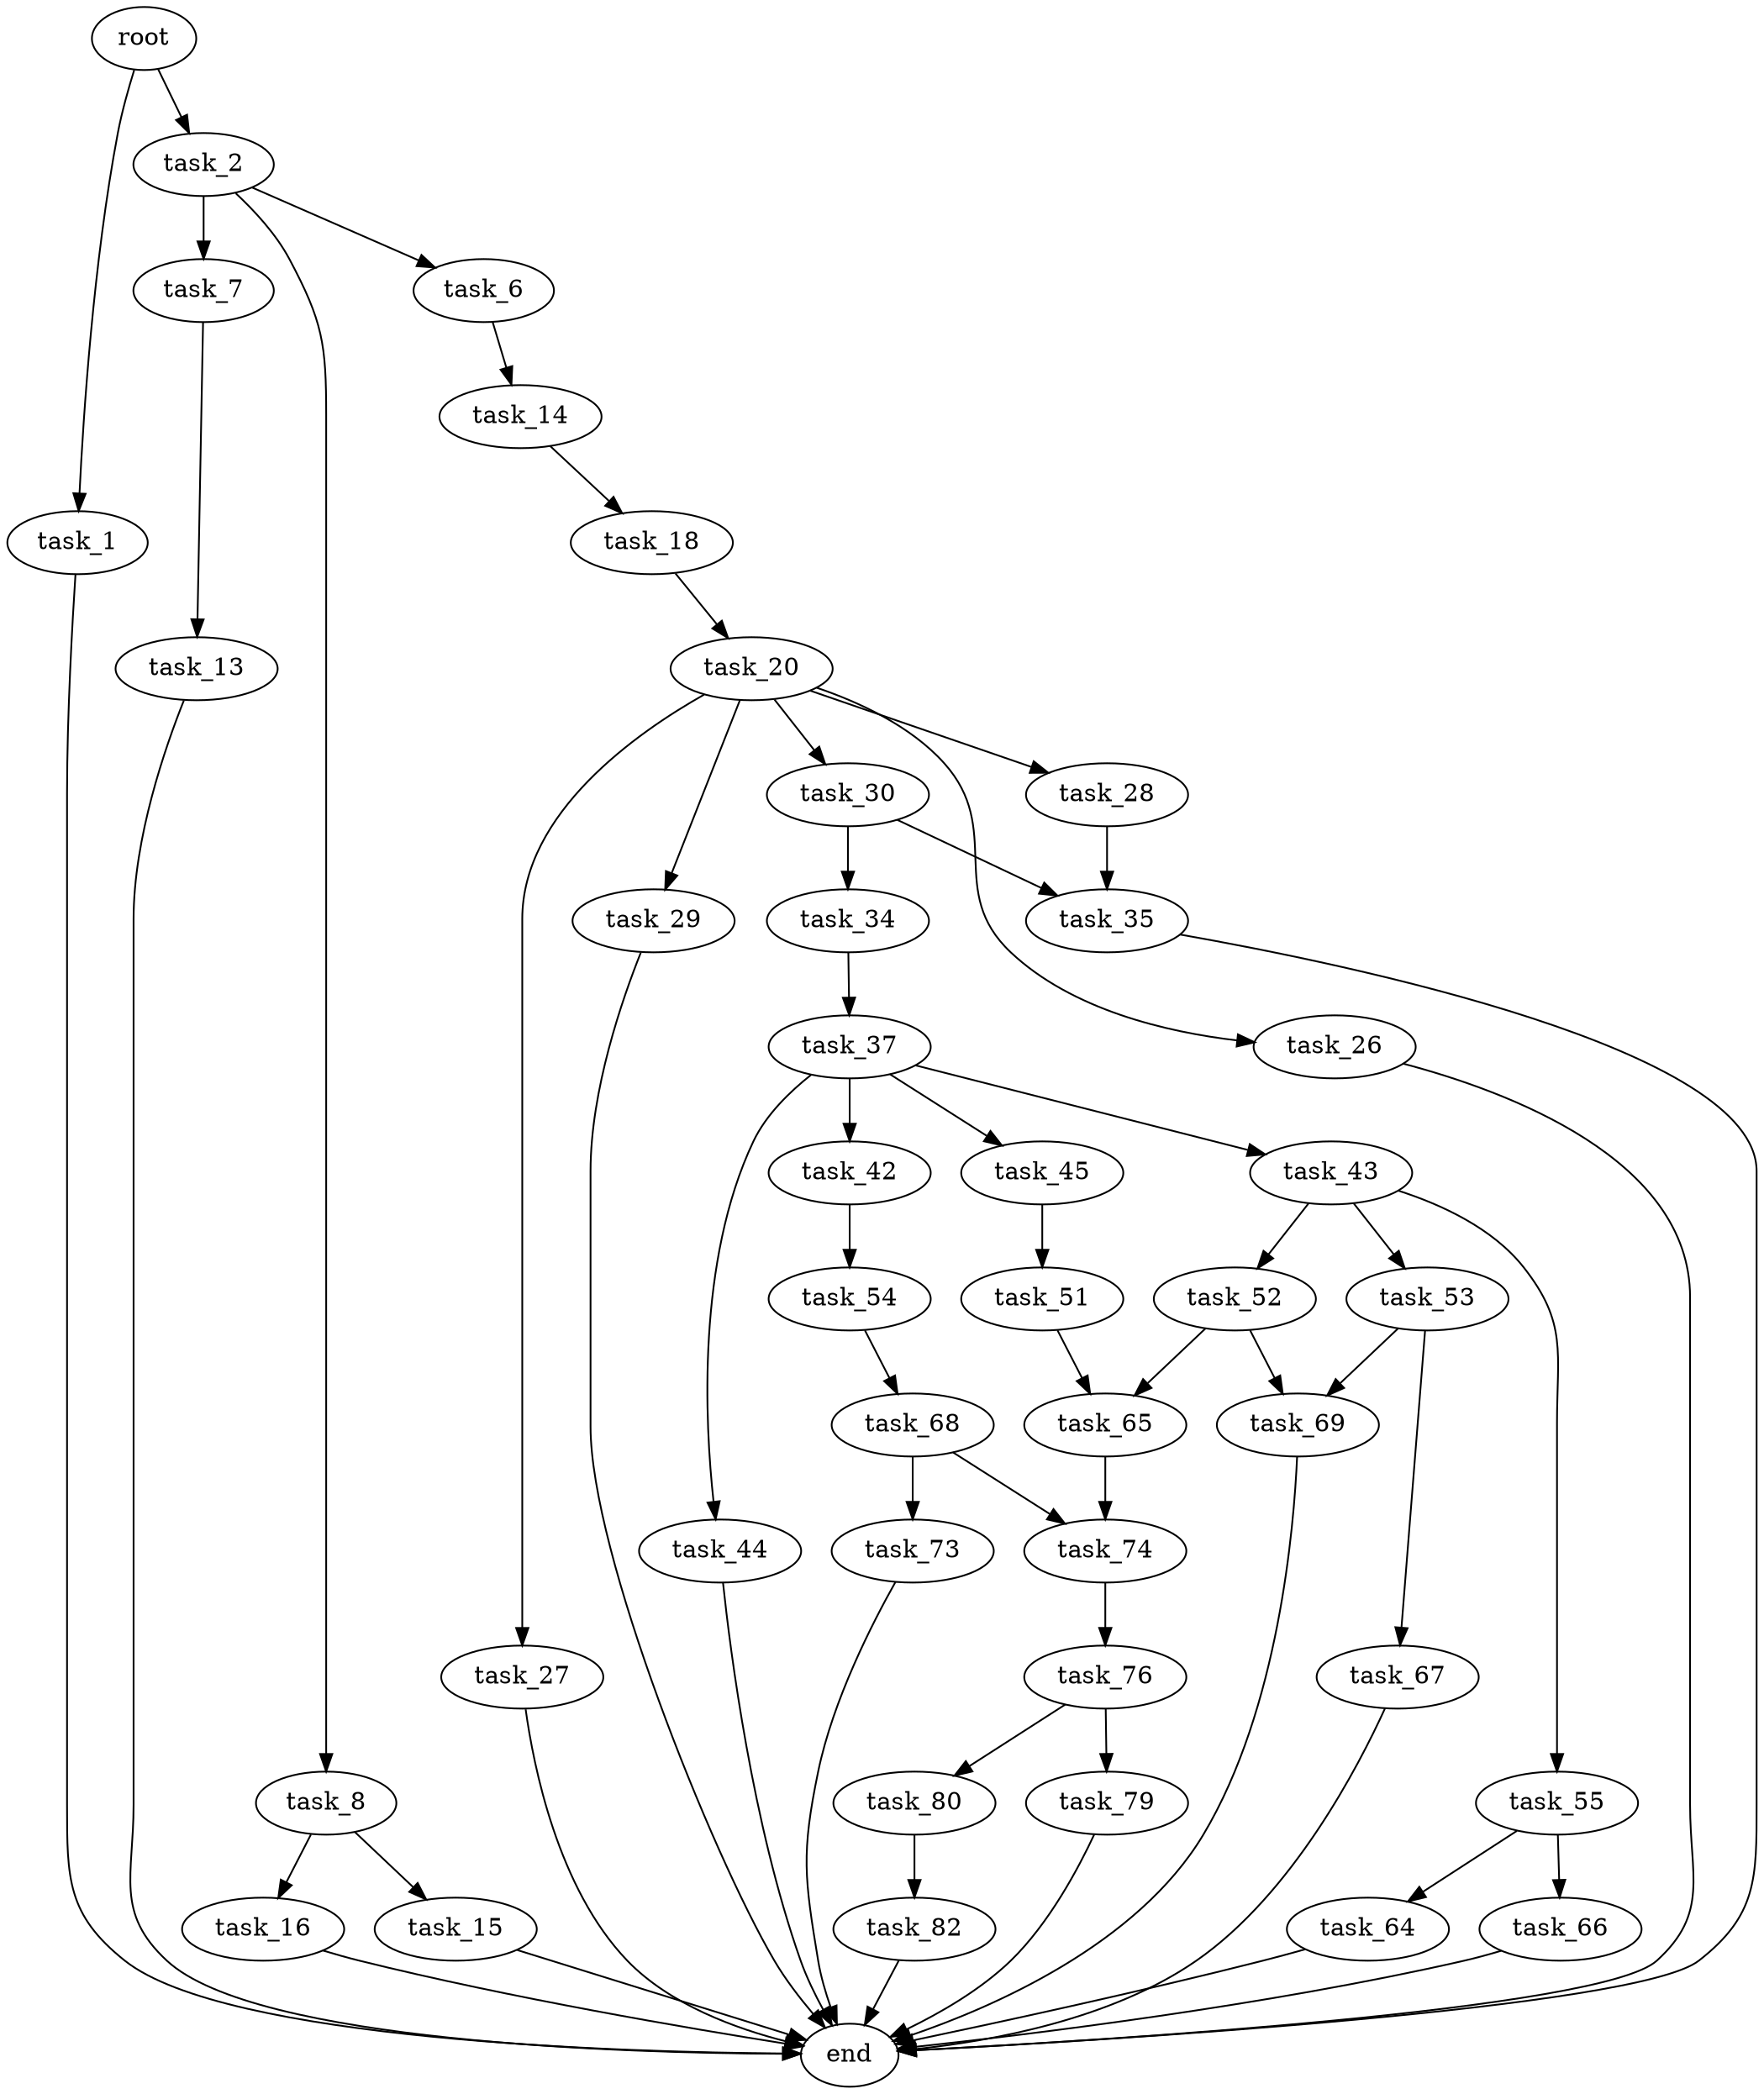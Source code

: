 digraph G {
  root [size="0.000000"];
  task_1 [size="9851730794.000000"];
  task_2 [size="798110380241.000000"];
  end [size="0.000000"];
  task_6 [size="575202551230.000000"];
  task_7 [size="44409718999.000000"];
  task_8 [size="231928233984.000000"];
  task_14 [size="26138157590.000000"];
  task_13 [size="104008577906.000000"];
  task_15 [size="307362927.000000"];
  task_16 [size="1814481332.000000"];
  task_18 [size="3788637175.000000"];
  task_20 [size="116802730876.000000"];
  task_26 [size="403844876805.000000"];
  task_27 [size="17037906526.000000"];
  task_28 [size="549755813888.000000"];
  task_29 [size="317546388300.000000"];
  task_30 [size="782757789696.000000"];
  task_35 [size="138430025921.000000"];
  task_34 [size="1232783781563.000000"];
  task_37 [size="25105918506.000000"];
  task_42 [size="83397999001.000000"];
  task_43 [size="8589934592.000000"];
  task_44 [size="549755813888.000000"];
  task_45 [size="51957787151.000000"];
  task_54 [size="1644425217.000000"];
  task_52 [size="8589934592.000000"];
  task_53 [size="368293445632.000000"];
  task_55 [size="1644258700.000000"];
  task_51 [size="6191947124.000000"];
  task_65 [size="3016775780.000000"];
  task_69 [size="231928233984.000000"];
  task_67 [size="1742093528.000000"];
  task_68 [size="221121408612.000000"];
  task_64 [size="36956123977.000000"];
  task_66 [size="2392323574.000000"];
  task_74 [size="3010195868.000000"];
  task_73 [size="10539872746.000000"];
  task_76 [size="5187239998.000000"];
  task_79 [size="368293445632.000000"];
  task_80 [size="782757789696.000000"];
  task_82 [size="647299460315.000000"];

  root -> task_1 [size="1.000000"];
  root -> task_2 [size="1.000000"];
  task_1 -> end [size="1.000000"];
  task_2 -> task_6 [size="679477248.000000"];
  task_2 -> task_7 [size="679477248.000000"];
  task_2 -> task_8 [size="679477248.000000"];
  task_6 -> task_14 [size="411041792.000000"];
  task_7 -> task_13 [size="209715200.000000"];
  task_8 -> task_15 [size="301989888.000000"];
  task_8 -> task_16 [size="301989888.000000"];
  task_14 -> task_18 [size="33554432.000000"];
  task_13 -> end [size="1.000000"];
  task_15 -> end [size="1.000000"];
  task_16 -> end [size="1.000000"];
  task_18 -> task_20 [size="75497472.000000"];
  task_20 -> task_26 [size="536870912.000000"];
  task_20 -> task_27 [size="536870912.000000"];
  task_20 -> task_28 [size="536870912.000000"];
  task_20 -> task_29 [size="536870912.000000"];
  task_20 -> task_30 [size="536870912.000000"];
  task_26 -> end [size="1.000000"];
  task_27 -> end [size="1.000000"];
  task_28 -> task_35 [size="536870912.000000"];
  task_29 -> end [size="1.000000"];
  task_30 -> task_34 [size="679477248.000000"];
  task_30 -> task_35 [size="679477248.000000"];
  task_35 -> end [size="1.000000"];
  task_34 -> task_37 [size="838860800.000000"];
  task_37 -> task_42 [size="536870912.000000"];
  task_37 -> task_43 [size="536870912.000000"];
  task_37 -> task_44 [size="536870912.000000"];
  task_37 -> task_45 [size="536870912.000000"];
  task_42 -> task_54 [size="75497472.000000"];
  task_43 -> task_52 [size="33554432.000000"];
  task_43 -> task_53 [size="33554432.000000"];
  task_43 -> task_55 [size="33554432.000000"];
  task_44 -> end [size="1.000000"];
  task_45 -> task_51 [size="75497472.000000"];
  task_54 -> task_68 [size="33554432.000000"];
  task_52 -> task_65 [size="33554432.000000"];
  task_52 -> task_69 [size="33554432.000000"];
  task_53 -> task_67 [size="411041792.000000"];
  task_53 -> task_69 [size="411041792.000000"];
  task_55 -> task_64 [size="75497472.000000"];
  task_55 -> task_66 [size="75497472.000000"];
  task_51 -> task_65 [size="411041792.000000"];
  task_65 -> task_74 [size="134217728.000000"];
  task_69 -> end [size="1.000000"];
  task_67 -> end [size="1.000000"];
  task_68 -> task_73 [size="536870912.000000"];
  task_68 -> task_74 [size="536870912.000000"];
  task_64 -> end [size="1.000000"];
  task_66 -> end [size="1.000000"];
  task_74 -> task_76 [size="301989888.000000"];
  task_73 -> end [size="1.000000"];
  task_76 -> task_79 [size="209715200.000000"];
  task_76 -> task_80 [size="209715200.000000"];
  task_79 -> end [size="1.000000"];
  task_80 -> task_82 [size="679477248.000000"];
  task_82 -> end [size="1.000000"];
}
